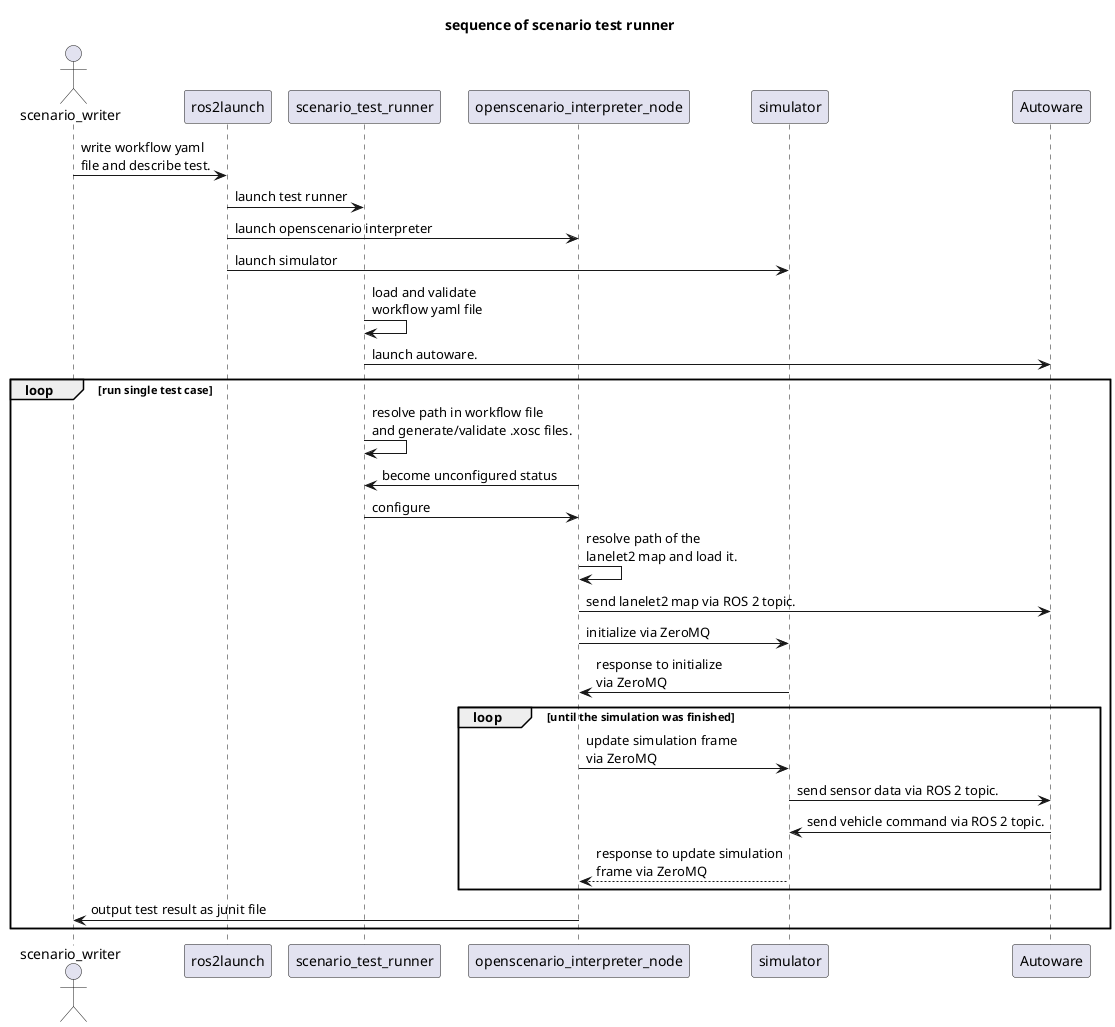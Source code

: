 @startuml{sequence.png}
title sequence of scenario test runner

actor scenario_writer

scenario_writer -> ros2launch : write workflow yaml\nfile and describe test.
ros2launch -> scenario_test_runner : launch test runner
ros2launch -> openscenario_interpreter_node : launch openscenario interpreter
ros2launch -> simulator : launch simulator

scenario_test_runner -> scenario_test_runner : load and validate\nworkflow yaml file
scenario_test_runner -> Autoware : launch autoware.
loop run single test case
    scenario_test_runner -> scenario_test_runner : resolve path in workflow file\nand generate/validate .xosc files.

    openscenario_interpreter_node -> scenario_test_runner: become unconfigured status
    scenario_test_runner -> openscenario_interpreter_node:configure

    openscenario_interpreter_node -> openscenario_interpreter_node: resolve path of the\nlanelet2 map and load it.
    openscenario_interpreter_node -> Autoware : send lanelet2 map via ROS 2 topic.

    openscenario_interpreter_node -> simulator: initialize via ZeroMQ
    simulator -> openscenario_interpreter_node: response to initialize\nvia ZeroMQ

    loop until the simulation was finished
        openscenario_interpreter_node -> simulator: update simulation frame\nvia ZeroMQ
        simulator -> Autoware: send sensor data via ROS 2 topic.
        Autoware -> simulator: send vehicle command via ROS 2 topic.
        openscenario_interpreter_node <-- simulator: response to update simulation\nframe via ZeroMQ
    end
    openscenario_interpreter_node -> scenario_writer : output test result as junit file
end

@enduml
